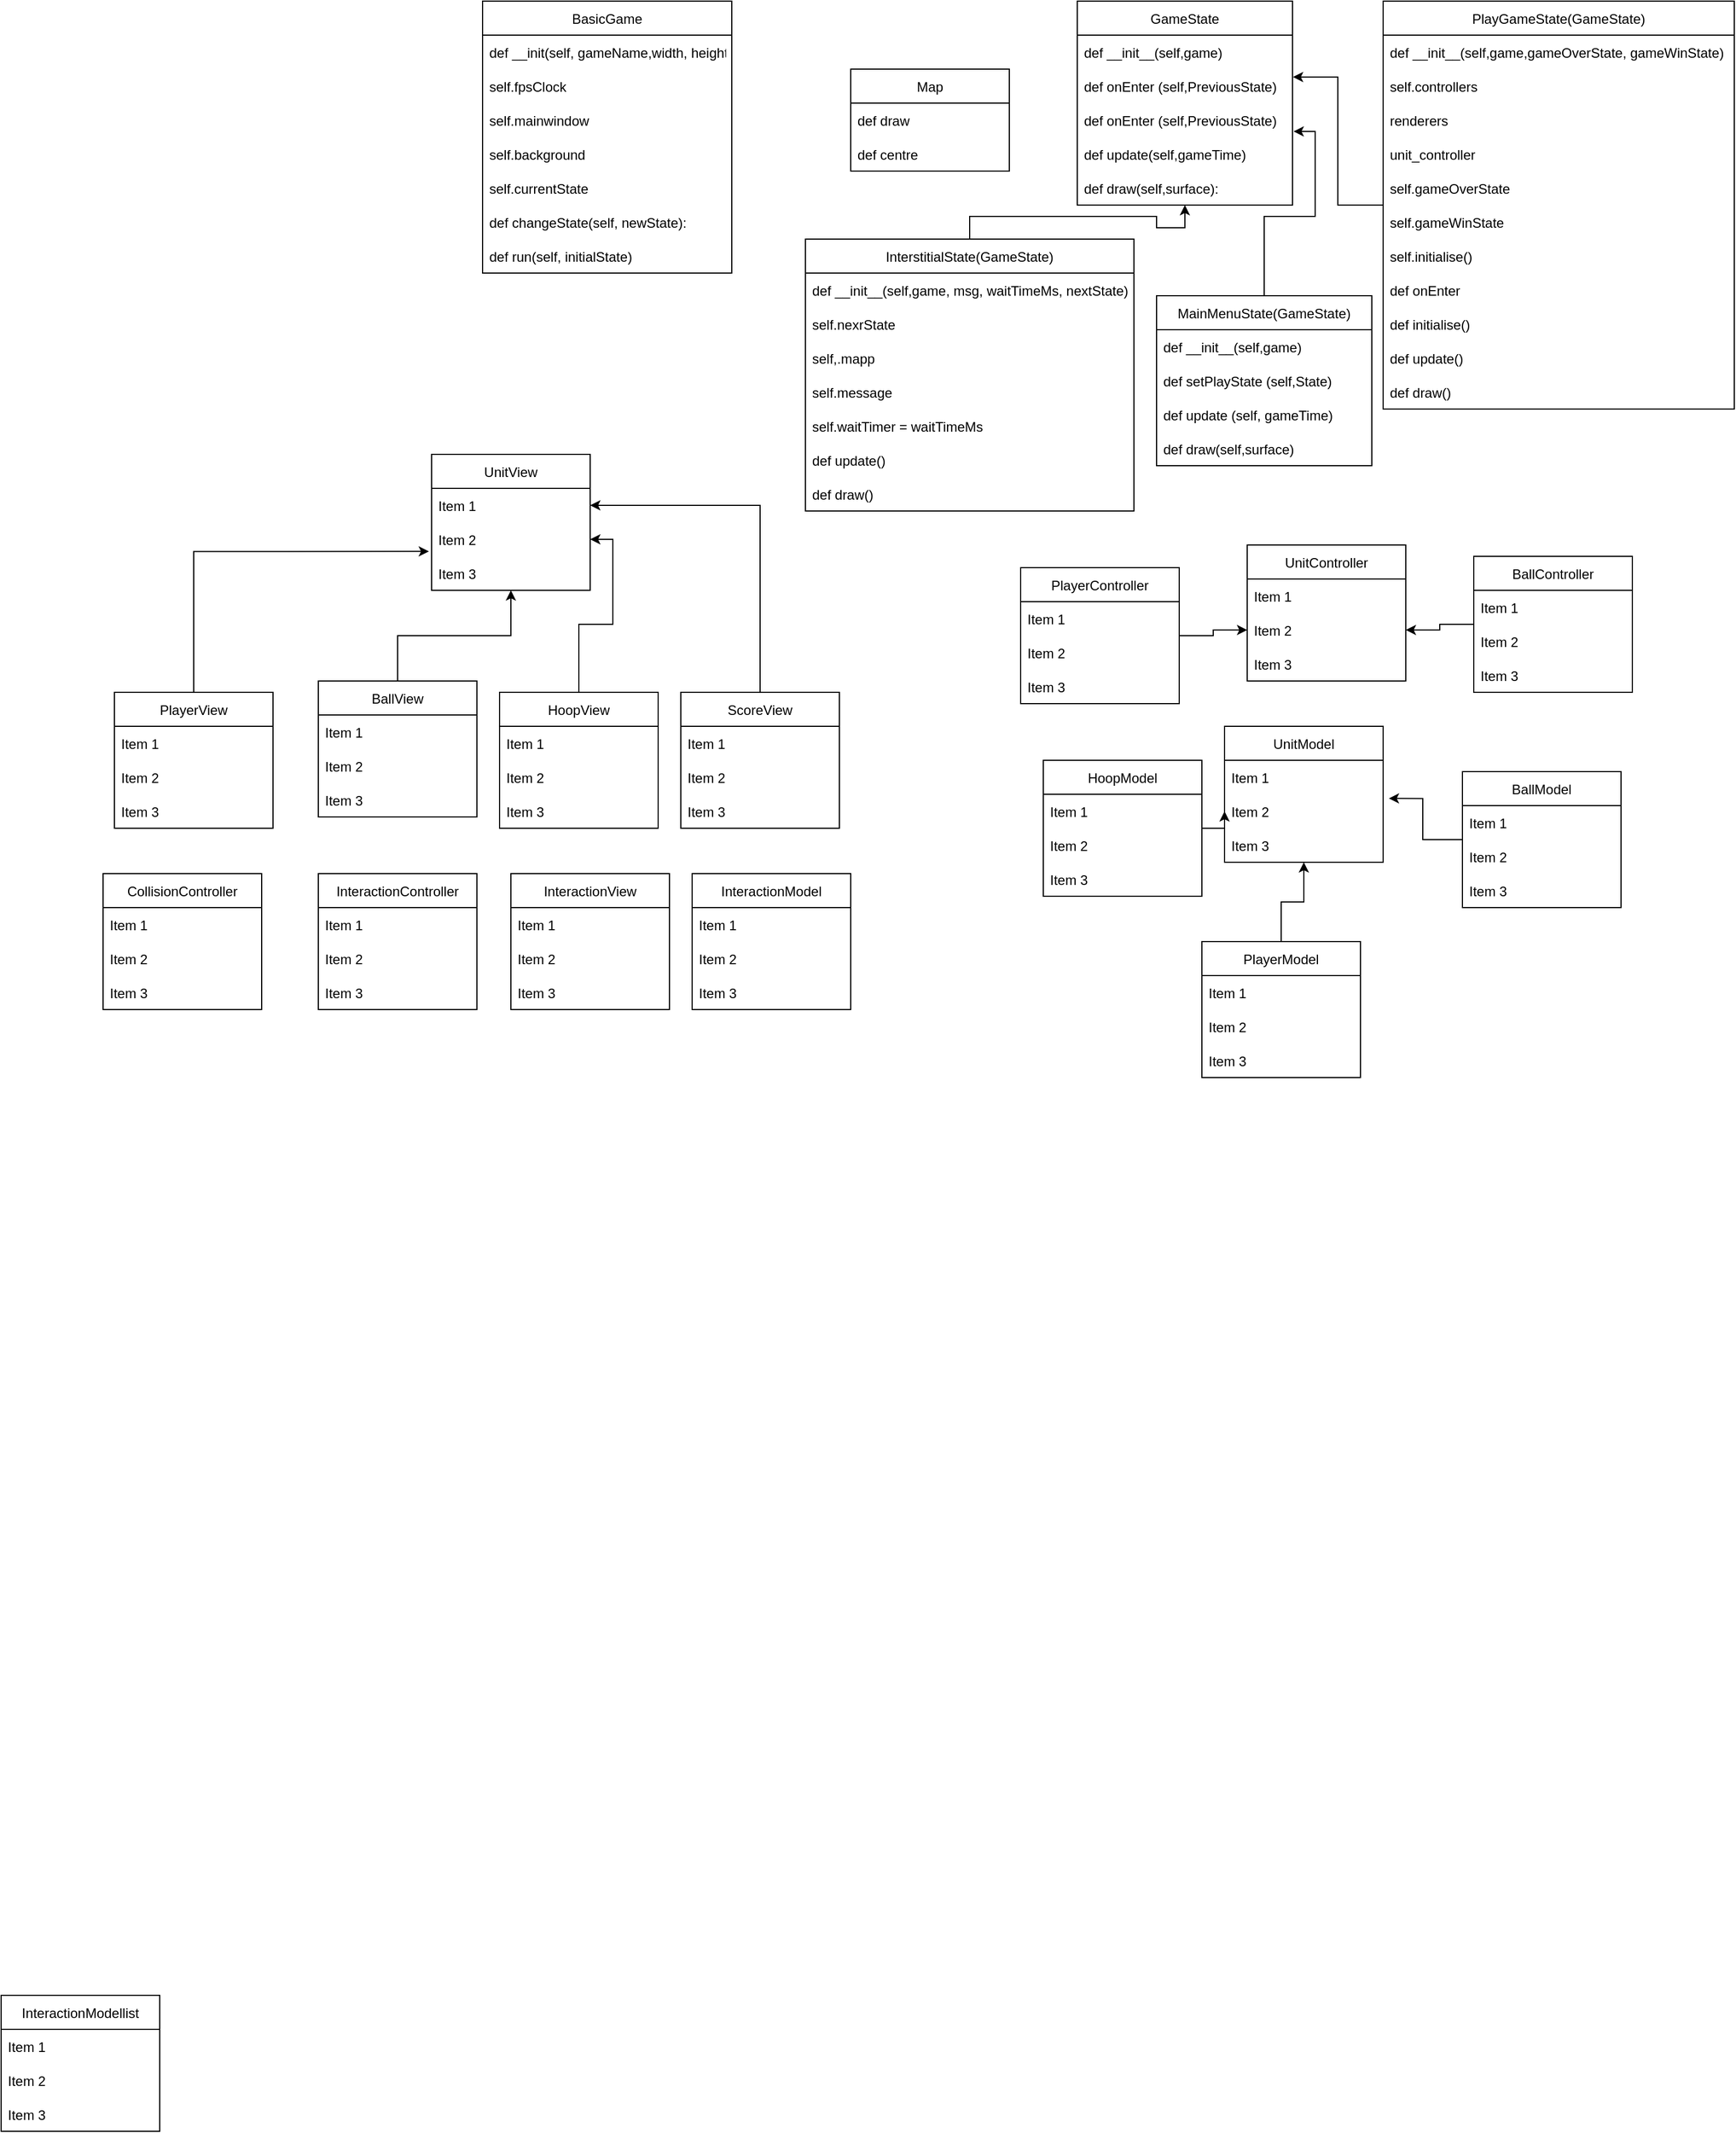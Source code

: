 <mxfile version="16.5.1" type="device"><diagram id="ZOrIu2qwFDWM-bSqF_V3" name="Page-1"><mxGraphModel dx="1342" dy="857" grid="1" gridSize="10" guides="1" tooltips="1" connect="1" arrows="1" fold="1" page="1" pageScale="1" pageWidth="850" pageHeight="1100" math="0" shadow="0"><root><mxCell id="0"/><mxCell id="1" parent="0"/><mxCell id="uZBV1mjDerxTODNkbXW5-1" value="GameState" style="swimlane;fontStyle=0;childLayout=stackLayout;horizontal=1;startSize=30;horizontalStack=0;resizeParent=1;resizeParentMax=0;resizeLast=0;collapsible=1;marginBottom=0;" parent="1" vertex="1"><mxGeometry x="1060" y="30" width="190" height="180" as="geometry"/></mxCell><mxCell id="uZBV1mjDerxTODNkbXW5-2" value="def __init__(self,game)" style="text;strokeColor=none;fillColor=none;align=left;verticalAlign=middle;spacingLeft=4;spacingRight=4;overflow=hidden;points=[[0,0.5],[1,0.5]];portConstraint=eastwest;rotatable=0;" parent="uZBV1mjDerxTODNkbXW5-1" vertex="1"><mxGeometry y="30" width="190" height="30" as="geometry"/></mxCell><mxCell id="uZBV1mjDerxTODNkbXW5-3" value="def onEnter (self,PreviousState)" style="text;strokeColor=none;fillColor=none;align=left;verticalAlign=middle;spacingLeft=4;spacingRight=4;overflow=hidden;points=[[0,0.5],[1,0.5]];portConstraint=eastwest;rotatable=0;" parent="uZBV1mjDerxTODNkbXW5-1" vertex="1"><mxGeometry y="60" width="190" height="30" as="geometry"/></mxCell><mxCell id="uZBV1mjDerxTODNkbXW5-6" value="def onEnter (self,PreviousState)" style="text;strokeColor=none;fillColor=none;align=left;verticalAlign=middle;spacingLeft=4;spacingRight=4;overflow=hidden;points=[[0,0.5],[1,0.5]];portConstraint=eastwest;rotatable=0;" parent="uZBV1mjDerxTODNkbXW5-1" vertex="1"><mxGeometry y="90" width="190" height="30" as="geometry"/></mxCell><mxCell id="uZBV1mjDerxTODNkbXW5-4" value="def update(self,gameTime)" style="text;strokeColor=none;fillColor=none;align=left;verticalAlign=middle;spacingLeft=4;spacingRight=4;overflow=hidden;points=[[0,0.5],[1,0.5]];portConstraint=eastwest;rotatable=0;" parent="uZBV1mjDerxTODNkbXW5-1" vertex="1"><mxGeometry y="120" width="190" height="30" as="geometry"/></mxCell><mxCell id="uZBV1mjDerxTODNkbXW5-7" value="def draw(self,surface):" style="text;strokeColor=none;fillColor=none;align=left;verticalAlign=middle;spacingLeft=4;spacingRight=4;overflow=hidden;points=[[0,0.5],[1,0.5]];portConstraint=eastwest;rotatable=0;" parent="uZBV1mjDerxTODNkbXW5-1" vertex="1"><mxGeometry y="150" width="190" height="30" as="geometry"/></mxCell><mxCell id="uZBV1mjDerxTODNkbXW5-16" value="BasicGame" style="swimlane;fontStyle=0;childLayout=stackLayout;horizontal=1;startSize=30;horizontalStack=0;resizeParent=1;resizeParentMax=0;resizeLast=0;collapsible=1;marginBottom=0;" parent="1" vertex="1"><mxGeometry x="535" y="30" width="220" height="240" as="geometry"/></mxCell><mxCell id="uZBV1mjDerxTODNkbXW5-17" value="def __init(self, gameName,width, height)" style="text;strokeColor=none;fillColor=none;align=left;verticalAlign=middle;spacingLeft=4;spacingRight=4;overflow=hidden;points=[[0,0.5],[1,0.5]];portConstraint=eastwest;rotatable=0;" parent="uZBV1mjDerxTODNkbXW5-16" vertex="1"><mxGeometry y="30" width="220" height="30" as="geometry"/></mxCell><mxCell id="uZBV1mjDerxTODNkbXW5-18" value="self.fpsClock" style="text;strokeColor=none;fillColor=none;align=left;verticalAlign=middle;spacingLeft=4;spacingRight=4;overflow=hidden;points=[[0,0.5],[1,0.5]];portConstraint=eastwest;rotatable=0;" parent="uZBV1mjDerxTODNkbXW5-16" vertex="1"><mxGeometry y="60" width="220" height="30" as="geometry"/></mxCell><mxCell id="uZBV1mjDerxTODNkbXW5-19" value="self.mainwindow" style="text;strokeColor=none;fillColor=none;align=left;verticalAlign=middle;spacingLeft=4;spacingRight=4;overflow=hidden;points=[[0,0.5],[1,0.5]];portConstraint=eastwest;rotatable=0;" parent="uZBV1mjDerxTODNkbXW5-16" vertex="1"><mxGeometry y="90" width="220" height="30" as="geometry"/></mxCell><mxCell id="uZBV1mjDerxTODNkbXW5-21" value="self.background" style="text;strokeColor=none;fillColor=none;align=left;verticalAlign=middle;spacingLeft=4;spacingRight=4;overflow=hidden;points=[[0,0.5],[1,0.5]];portConstraint=eastwest;rotatable=0;" parent="uZBV1mjDerxTODNkbXW5-16" vertex="1"><mxGeometry y="120" width="220" height="30" as="geometry"/></mxCell><mxCell id="uZBV1mjDerxTODNkbXW5-22" value="self.currentState" style="text;strokeColor=none;fillColor=none;align=left;verticalAlign=middle;spacingLeft=4;spacingRight=4;overflow=hidden;points=[[0,0.5],[1,0.5]];portConstraint=eastwest;rotatable=0;" parent="uZBV1mjDerxTODNkbXW5-16" vertex="1"><mxGeometry y="150" width="220" height="30" as="geometry"/></mxCell><mxCell id="uZBV1mjDerxTODNkbXW5-23" value="def changeState(self, newState):" style="text;strokeColor=none;fillColor=none;align=left;verticalAlign=middle;spacingLeft=4;spacingRight=4;overflow=hidden;points=[[0,0.5],[1,0.5]];portConstraint=eastwest;rotatable=0;" parent="uZBV1mjDerxTODNkbXW5-16" vertex="1"><mxGeometry y="180" width="220" height="30" as="geometry"/></mxCell><mxCell id="uZBV1mjDerxTODNkbXW5-24" value="def run(self, initialState)" style="text;strokeColor=none;fillColor=none;align=left;verticalAlign=middle;spacingLeft=4;spacingRight=4;overflow=hidden;points=[[0,0.5],[1,0.5]];portConstraint=eastwest;rotatable=0;" parent="uZBV1mjDerxTODNkbXW5-16" vertex="1"><mxGeometry y="210" width="220" height="30" as="geometry"/></mxCell><mxCell id="uZBV1mjDerxTODNkbXW5-25" value="Map" style="swimlane;fontStyle=0;childLayout=stackLayout;horizontal=1;startSize=30;horizontalStack=0;resizeParent=1;resizeParentMax=0;resizeLast=0;collapsible=1;marginBottom=0;" parent="1" vertex="1"><mxGeometry x="860" y="90" width="140" height="90" as="geometry"/></mxCell><mxCell id="uZBV1mjDerxTODNkbXW5-26" value="def draw" style="text;strokeColor=none;fillColor=none;align=left;verticalAlign=middle;spacingLeft=4;spacingRight=4;overflow=hidden;points=[[0,0.5],[1,0.5]];portConstraint=eastwest;rotatable=0;" parent="uZBV1mjDerxTODNkbXW5-25" vertex="1"><mxGeometry y="30" width="140" height="30" as="geometry"/></mxCell><mxCell id="uZBV1mjDerxTODNkbXW5-27" value="def centre" style="text;strokeColor=none;fillColor=none;align=left;verticalAlign=middle;spacingLeft=4;spacingRight=4;overflow=hidden;points=[[0,0.5],[1,0.5]];portConstraint=eastwest;rotatable=0;" parent="uZBV1mjDerxTODNkbXW5-25" vertex="1"><mxGeometry y="60" width="140" height="30" as="geometry"/></mxCell><mxCell id="uZBV1mjDerxTODNkbXW5-34" style="edgeStyle=orthogonalEdgeStyle;rounded=0;orthogonalLoop=1;jettySize=auto;html=1;" parent="1" source="uZBV1mjDerxTODNkbXW5-29" target="uZBV1mjDerxTODNkbXW5-1" edge="1"><mxGeometry relative="1" as="geometry"/></mxCell><mxCell id="uZBV1mjDerxTODNkbXW5-29" value="InterstitialState(GameState)" style="swimlane;fontStyle=0;childLayout=stackLayout;horizontal=1;startSize=30;horizontalStack=0;resizeParent=1;resizeParentMax=0;resizeLast=0;collapsible=1;marginBottom=0;" parent="1" vertex="1"><mxGeometry x="820" y="240" width="290" height="240" as="geometry"/></mxCell><mxCell id="uZBV1mjDerxTODNkbXW5-30" value="def __init__(self,game, msg, waitTimeMs, nextState):" style="text;strokeColor=none;fillColor=none;align=left;verticalAlign=middle;spacingLeft=4;spacingRight=4;overflow=hidden;points=[[0,0.5],[1,0.5]];portConstraint=eastwest;rotatable=0;" parent="uZBV1mjDerxTODNkbXW5-29" vertex="1"><mxGeometry y="30" width="290" height="30" as="geometry"/></mxCell><mxCell id="uZBV1mjDerxTODNkbXW5-31" value="self.nexrState" style="text;strokeColor=none;fillColor=none;align=left;verticalAlign=middle;spacingLeft=4;spacingRight=4;overflow=hidden;points=[[0,0.5],[1,0.5]];portConstraint=eastwest;rotatable=0;" parent="uZBV1mjDerxTODNkbXW5-29" vertex="1"><mxGeometry y="60" width="290" height="30" as="geometry"/></mxCell><mxCell id="uZBV1mjDerxTODNkbXW5-32" value="self,.mapp" style="text;strokeColor=none;fillColor=none;align=left;verticalAlign=middle;spacingLeft=4;spacingRight=4;overflow=hidden;points=[[0,0.5],[1,0.5]];portConstraint=eastwest;rotatable=0;" parent="uZBV1mjDerxTODNkbXW5-29" vertex="1"><mxGeometry y="90" width="290" height="30" as="geometry"/></mxCell><mxCell id="uZBV1mjDerxTODNkbXW5-35" value="self.message" style="text;strokeColor=none;fillColor=none;align=left;verticalAlign=middle;spacingLeft=4;spacingRight=4;overflow=hidden;points=[[0,0.5],[1,0.5]];portConstraint=eastwest;rotatable=0;" parent="uZBV1mjDerxTODNkbXW5-29" vertex="1"><mxGeometry y="120" width="290" height="30" as="geometry"/></mxCell><mxCell id="uZBV1mjDerxTODNkbXW5-36" value="self.waitTimer = waitTimeMs" style="text;strokeColor=none;fillColor=none;align=left;verticalAlign=middle;spacingLeft=4;spacingRight=4;overflow=hidden;points=[[0,0.5],[1,0.5]];portConstraint=eastwest;rotatable=0;" parent="uZBV1mjDerxTODNkbXW5-29" vertex="1"><mxGeometry y="150" width="290" height="30" as="geometry"/></mxCell><mxCell id="uZBV1mjDerxTODNkbXW5-37" value="def update()" style="text;strokeColor=none;fillColor=none;align=left;verticalAlign=middle;spacingLeft=4;spacingRight=4;overflow=hidden;points=[[0,0.5],[1,0.5]];portConstraint=eastwest;rotatable=0;" parent="uZBV1mjDerxTODNkbXW5-29" vertex="1"><mxGeometry y="180" width="290" height="30" as="geometry"/></mxCell><mxCell id="uZBV1mjDerxTODNkbXW5-38" value="def draw()" style="text;strokeColor=none;fillColor=none;align=left;verticalAlign=middle;spacingLeft=4;spacingRight=4;overflow=hidden;points=[[0,0.5],[1,0.5]];portConstraint=eastwest;rotatable=0;" parent="uZBV1mjDerxTODNkbXW5-29" vertex="1"><mxGeometry y="210" width="290" height="30" as="geometry"/></mxCell><mxCell id="uZBV1mjDerxTODNkbXW5-44" style="edgeStyle=orthogonalEdgeStyle;rounded=0;orthogonalLoop=1;jettySize=auto;html=1;entryX=1.005;entryY=0.833;entryDx=0;entryDy=0;entryPerimeter=0;" parent="1" source="uZBV1mjDerxTODNkbXW5-39" target="uZBV1mjDerxTODNkbXW5-6" edge="1"><mxGeometry relative="1" as="geometry"/></mxCell><mxCell id="uZBV1mjDerxTODNkbXW5-39" value="MainMenuState(GameState)" style="swimlane;fontStyle=0;childLayout=stackLayout;horizontal=1;startSize=30;horizontalStack=0;resizeParent=1;resizeParentMax=0;resizeLast=0;collapsible=1;marginBottom=0;" parent="1" vertex="1"><mxGeometry x="1130" y="290" width="190" height="150" as="geometry"/></mxCell><mxCell id="uZBV1mjDerxTODNkbXW5-40" value="def __init__(self,game)" style="text;strokeColor=none;fillColor=none;align=left;verticalAlign=middle;spacingLeft=4;spacingRight=4;overflow=hidden;points=[[0,0.5],[1,0.5]];portConstraint=eastwest;rotatable=0;" parent="uZBV1mjDerxTODNkbXW5-39" vertex="1"><mxGeometry y="30" width="190" height="30" as="geometry"/></mxCell><mxCell id="uZBV1mjDerxTODNkbXW5-41" value="def setPlayState (self,State)" style="text;strokeColor=none;fillColor=none;align=left;verticalAlign=middle;spacingLeft=4;spacingRight=4;overflow=hidden;points=[[0,0.5],[1,0.5]];portConstraint=eastwest;rotatable=0;" parent="uZBV1mjDerxTODNkbXW5-39" vertex="1"><mxGeometry y="60" width="190" height="30" as="geometry"/></mxCell><mxCell id="uZBV1mjDerxTODNkbXW5-42" value="def update (self, gameTime)" style="text;strokeColor=none;fillColor=none;align=left;verticalAlign=middle;spacingLeft=4;spacingRight=4;overflow=hidden;points=[[0,0.5],[1,0.5]];portConstraint=eastwest;rotatable=0;" parent="uZBV1mjDerxTODNkbXW5-39" vertex="1"><mxGeometry y="90" width="190" height="30" as="geometry"/></mxCell><mxCell id="uZBV1mjDerxTODNkbXW5-43" value="def draw(self,surface)" style="text;strokeColor=none;fillColor=none;align=left;verticalAlign=middle;spacingLeft=4;spacingRight=4;overflow=hidden;points=[[0,0.5],[1,0.5]];portConstraint=eastwest;rotatable=0;" parent="uZBV1mjDerxTODNkbXW5-39" vertex="1"><mxGeometry y="120" width="190" height="30" as="geometry"/></mxCell><mxCell id="uZBV1mjDerxTODNkbXW5-45" value="UnitModel" style="swimlane;fontStyle=0;childLayout=stackLayout;horizontal=1;startSize=30;horizontalStack=0;resizeParent=1;resizeParentMax=0;resizeLast=0;collapsible=1;marginBottom=0;" parent="1" vertex="1"><mxGeometry x="1190" y="670" width="140" height="120" as="geometry"/></mxCell><mxCell id="uZBV1mjDerxTODNkbXW5-46" value="Item 1" style="text;strokeColor=none;fillColor=none;align=left;verticalAlign=middle;spacingLeft=4;spacingRight=4;overflow=hidden;points=[[0,0.5],[1,0.5]];portConstraint=eastwest;rotatable=0;" parent="uZBV1mjDerxTODNkbXW5-45" vertex="1"><mxGeometry y="30" width="140" height="30" as="geometry"/></mxCell><mxCell id="uZBV1mjDerxTODNkbXW5-47" value="Item 2" style="text;strokeColor=none;fillColor=none;align=left;verticalAlign=middle;spacingLeft=4;spacingRight=4;overflow=hidden;points=[[0,0.5],[1,0.5]];portConstraint=eastwest;rotatable=0;" parent="uZBV1mjDerxTODNkbXW5-45" vertex="1"><mxGeometry y="60" width="140" height="30" as="geometry"/></mxCell><mxCell id="uZBV1mjDerxTODNkbXW5-48" value="Item 3" style="text;strokeColor=none;fillColor=none;align=left;verticalAlign=middle;spacingLeft=4;spacingRight=4;overflow=hidden;points=[[0,0.5],[1,0.5]];portConstraint=eastwest;rotatable=0;" parent="uZBV1mjDerxTODNkbXW5-45" vertex="1"><mxGeometry y="90" width="140" height="30" as="geometry"/></mxCell><mxCell id="uZBV1mjDerxTODNkbXW5-63" style="edgeStyle=orthogonalEdgeStyle;rounded=0;orthogonalLoop=1;jettySize=auto;html=1;entryX=1.036;entryY=1.122;entryDx=0;entryDy=0;entryPerimeter=0;" parent="1" source="uZBV1mjDerxTODNkbXW5-49" target="uZBV1mjDerxTODNkbXW5-46" edge="1"><mxGeometry relative="1" as="geometry"/></mxCell><mxCell id="uZBV1mjDerxTODNkbXW5-49" value="BallModel" style="swimlane;fontStyle=0;childLayout=stackLayout;horizontal=1;startSize=30;horizontalStack=0;resizeParent=1;resizeParentMax=0;resizeLast=0;collapsible=1;marginBottom=0;" parent="1" vertex="1"><mxGeometry x="1400" y="710" width="140" height="120" as="geometry"/></mxCell><mxCell id="uZBV1mjDerxTODNkbXW5-50" value="Item 1" style="text;strokeColor=none;fillColor=none;align=left;verticalAlign=middle;spacingLeft=4;spacingRight=4;overflow=hidden;points=[[0,0.5],[1,0.5]];portConstraint=eastwest;rotatable=0;" parent="uZBV1mjDerxTODNkbXW5-49" vertex="1"><mxGeometry y="30" width="140" height="30" as="geometry"/></mxCell><mxCell id="uZBV1mjDerxTODNkbXW5-51" value="Item 2" style="text;strokeColor=none;fillColor=none;align=left;verticalAlign=middle;spacingLeft=4;spacingRight=4;overflow=hidden;points=[[0,0.5],[1,0.5]];portConstraint=eastwest;rotatable=0;" parent="uZBV1mjDerxTODNkbXW5-49" vertex="1"><mxGeometry y="60" width="140" height="30" as="geometry"/></mxCell><mxCell id="uZBV1mjDerxTODNkbXW5-52" value="Item 3" style="text;strokeColor=none;fillColor=none;align=left;verticalAlign=middle;spacingLeft=4;spacingRight=4;overflow=hidden;points=[[0,0.5],[1,0.5]];portConstraint=eastwest;rotatable=0;" parent="uZBV1mjDerxTODNkbXW5-49" vertex="1"><mxGeometry y="90" width="140" height="30" as="geometry"/></mxCell><mxCell id="uZBV1mjDerxTODNkbXW5-62" style="edgeStyle=orthogonalEdgeStyle;rounded=0;orthogonalLoop=1;jettySize=auto;html=1;entryX=1;entryY=0.5;entryDx=0;entryDy=0;" parent="1" source="uZBV1mjDerxTODNkbXW5-53" target="uZBV1mjDerxTODNkbXW5-59" edge="1"><mxGeometry relative="1" as="geometry"/></mxCell><mxCell id="uZBV1mjDerxTODNkbXW5-53" value="BallController" style="swimlane;fontStyle=0;childLayout=stackLayout;horizontal=1;startSize=30;horizontalStack=0;resizeParent=1;resizeParentMax=0;resizeLast=0;collapsible=1;marginBottom=0;" parent="1" vertex="1"><mxGeometry x="1410" y="520" width="140" height="120" as="geometry"/></mxCell><mxCell id="uZBV1mjDerxTODNkbXW5-54" value="Item 1" style="text;strokeColor=none;fillColor=none;align=left;verticalAlign=middle;spacingLeft=4;spacingRight=4;overflow=hidden;points=[[0,0.5],[1,0.5]];portConstraint=eastwest;rotatable=0;" parent="uZBV1mjDerxTODNkbXW5-53" vertex="1"><mxGeometry y="30" width="140" height="30" as="geometry"/></mxCell><mxCell id="uZBV1mjDerxTODNkbXW5-55" value="Item 2" style="text;strokeColor=none;fillColor=none;align=left;verticalAlign=middle;spacingLeft=4;spacingRight=4;overflow=hidden;points=[[0,0.5],[1,0.5]];portConstraint=eastwest;rotatable=0;" parent="uZBV1mjDerxTODNkbXW5-53" vertex="1"><mxGeometry y="60" width="140" height="30" as="geometry"/></mxCell><mxCell id="uZBV1mjDerxTODNkbXW5-56" value="Item 3" style="text;strokeColor=none;fillColor=none;align=left;verticalAlign=middle;spacingLeft=4;spacingRight=4;overflow=hidden;points=[[0,0.5],[1,0.5]];portConstraint=eastwest;rotatable=0;" parent="uZBV1mjDerxTODNkbXW5-53" vertex="1"><mxGeometry y="90" width="140" height="30" as="geometry"/></mxCell><mxCell id="uZBV1mjDerxTODNkbXW5-57" value="UnitController" style="swimlane;fontStyle=0;childLayout=stackLayout;horizontal=1;startSize=30;horizontalStack=0;resizeParent=1;resizeParentMax=0;resizeLast=0;collapsible=1;marginBottom=0;" parent="1" vertex="1"><mxGeometry x="1210" y="510" width="140" height="120" as="geometry"/></mxCell><mxCell id="uZBV1mjDerxTODNkbXW5-58" value="Item 1" style="text;strokeColor=none;fillColor=none;align=left;verticalAlign=middle;spacingLeft=4;spacingRight=4;overflow=hidden;points=[[0,0.5],[1,0.5]];portConstraint=eastwest;rotatable=0;" parent="uZBV1mjDerxTODNkbXW5-57" vertex="1"><mxGeometry y="30" width="140" height="30" as="geometry"/></mxCell><mxCell id="uZBV1mjDerxTODNkbXW5-59" value="Item 2" style="text;strokeColor=none;fillColor=none;align=left;verticalAlign=middle;spacingLeft=4;spacingRight=4;overflow=hidden;points=[[0,0.5],[1,0.5]];portConstraint=eastwest;rotatable=0;" parent="uZBV1mjDerxTODNkbXW5-57" vertex="1"><mxGeometry y="60" width="140" height="30" as="geometry"/></mxCell><mxCell id="uZBV1mjDerxTODNkbXW5-60" value="Item 3" style="text;strokeColor=none;fillColor=none;align=left;verticalAlign=middle;spacingLeft=4;spacingRight=4;overflow=hidden;points=[[0,0.5],[1,0.5]];portConstraint=eastwest;rotatable=0;" parent="uZBV1mjDerxTODNkbXW5-57" vertex="1"><mxGeometry y="90" width="140" height="30" as="geometry"/></mxCell><mxCell id="uZBV1mjDerxTODNkbXW5-68" style="edgeStyle=orthogonalEdgeStyle;rounded=0;orthogonalLoop=1;jettySize=auto;html=1;entryX=0;entryY=0.5;entryDx=0;entryDy=0;" parent="1" source="uZBV1mjDerxTODNkbXW5-64" target="uZBV1mjDerxTODNkbXW5-59" edge="1"><mxGeometry relative="1" as="geometry"/></mxCell><mxCell id="uZBV1mjDerxTODNkbXW5-64" value="PlayerController" style="swimlane;fontStyle=0;childLayout=stackLayout;horizontal=1;startSize=30;horizontalStack=0;resizeParent=1;resizeParentMax=0;resizeLast=0;collapsible=1;marginBottom=0;" parent="1" vertex="1"><mxGeometry x="1010" y="530" width="140" height="120" as="geometry"/></mxCell><mxCell id="uZBV1mjDerxTODNkbXW5-65" value="Item 1" style="text;strokeColor=none;fillColor=none;align=left;verticalAlign=middle;spacingLeft=4;spacingRight=4;overflow=hidden;points=[[0,0.5],[1,0.5]];portConstraint=eastwest;rotatable=0;" parent="uZBV1mjDerxTODNkbXW5-64" vertex="1"><mxGeometry y="30" width="140" height="30" as="geometry"/></mxCell><mxCell id="uZBV1mjDerxTODNkbXW5-66" value="Item 2" style="text;strokeColor=none;fillColor=none;align=left;verticalAlign=middle;spacingLeft=4;spacingRight=4;overflow=hidden;points=[[0,0.5],[1,0.5]];portConstraint=eastwest;rotatable=0;" parent="uZBV1mjDerxTODNkbXW5-64" vertex="1"><mxGeometry y="60" width="140" height="30" as="geometry"/></mxCell><mxCell id="uZBV1mjDerxTODNkbXW5-67" value="Item 3" style="text;strokeColor=none;fillColor=none;align=left;verticalAlign=middle;spacingLeft=4;spacingRight=4;overflow=hidden;points=[[0,0.5],[1,0.5]];portConstraint=eastwest;rotatable=0;" parent="uZBV1mjDerxTODNkbXW5-64" vertex="1"><mxGeometry y="90" width="140" height="30" as="geometry"/></mxCell><mxCell id="uZBV1mjDerxTODNkbXW5-78" style="edgeStyle=orthogonalEdgeStyle;rounded=0;orthogonalLoop=1;jettySize=auto;html=1;" parent="1" source="uZBV1mjDerxTODNkbXW5-73" target="uZBV1mjDerxTODNkbXW5-45" edge="1"><mxGeometry relative="1" as="geometry"/></mxCell><mxCell id="uZBV1mjDerxTODNkbXW5-73" value="PlayerModel" style="swimlane;fontStyle=0;childLayout=stackLayout;horizontal=1;startSize=30;horizontalStack=0;resizeParent=1;resizeParentMax=0;resizeLast=0;collapsible=1;marginBottom=0;" parent="1" vertex="1"><mxGeometry x="1170" y="860" width="140" height="120" as="geometry"/></mxCell><mxCell id="uZBV1mjDerxTODNkbXW5-74" value="Item 1" style="text;strokeColor=none;fillColor=none;align=left;verticalAlign=middle;spacingLeft=4;spacingRight=4;overflow=hidden;points=[[0,0.5],[1,0.5]];portConstraint=eastwest;rotatable=0;" parent="uZBV1mjDerxTODNkbXW5-73" vertex="1"><mxGeometry y="30" width="140" height="30" as="geometry"/></mxCell><mxCell id="uZBV1mjDerxTODNkbXW5-75" value="Item 2" style="text;strokeColor=none;fillColor=none;align=left;verticalAlign=middle;spacingLeft=4;spacingRight=4;overflow=hidden;points=[[0,0.5],[1,0.5]];portConstraint=eastwest;rotatable=0;" parent="uZBV1mjDerxTODNkbXW5-73" vertex="1"><mxGeometry y="60" width="140" height="30" as="geometry"/></mxCell><mxCell id="uZBV1mjDerxTODNkbXW5-76" value="Item 3" style="text;strokeColor=none;fillColor=none;align=left;verticalAlign=middle;spacingLeft=4;spacingRight=4;overflow=hidden;points=[[0,0.5],[1,0.5]];portConstraint=eastwest;rotatable=0;" parent="uZBV1mjDerxTODNkbXW5-73" vertex="1"><mxGeometry y="90" width="140" height="30" as="geometry"/></mxCell><mxCell id="uZBV1mjDerxTODNkbXW5-83" style="edgeStyle=orthogonalEdgeStyle;rounded=0;orthogonalLoop=1;jettySize=auto;html=1;entryX=0;entryY=0.5;entryDx=0;entryDy=0;" parent="1" source="uZBV1mjDerxTODNkbXW5-79" target="uZBV1mjDerxTODNkbXW5-47" edge="1"><mxGeometry relative="1" as="geometry"/></mxCell><mxCell id="uZBV1mjDerxTODNkbXW5-79" value="HoopModel" style="swimlane;fontStyle=0;childLayout=stackLayout;horizontal=1;startSize=30;horizontalStack=0;resizeParent=1;resizeParentMax=0;resizeLast=0;collapsible=1;marginBottom=0;" parent="1" vertex="1"><mxGeometry x="1030" y="700" width="140" height="120" as="geometry"/></mxCell><mxCell id="uZBV1mjDerxTODNkbXW5-80" value="Item 1" style="text;strokeColor=none;fillColor=none;align=left;verticalAlign=middle;spacingLeft=4;spacingRight=4;overflow=hidden;points=[[0,0.5],[1,0.5]];portConstraint=eastwest;rotatable=0;" parent="uZBV1mjDerxTODNkbXW5-79" vertex="1"><mxGeometry y="30" width="140" height="30" as="geometry"/></mxCell><mxCell id="uZBV1mjDerxTODNkbXW5-81" value="Item 2" style="text;strokeColor=none;fillColor=none;align=left;verticalAlign=middle;spacingLeft=4;spacingRight=4;overflow=hidden;points=[[0,0.5],[1,0.5]];portConstraint=eastwest;rotatable=0;" parent="uZBV1mjDerxTODNkbXW5-79" vertex="1"><mxGeometry y="60" width="140" height="30" as="geometry"/></mxCell><mxCell id="uZBV1mjDerxTODNkbXW5-82" value="Item 3" style="text;strokeColor=none;fillColor=none;align=left;verticalAlign=middle;spacingLeft=4;spacingRight=4;overflow=hidden;points=[[0,0.5],[1,0.5]];portConstraint=eastwest;rotatable=0;" parent="uZBV1mjDerxTODNkbXW5-79" vertex="1"><mxGeometry y="90" width="140" height="30" as="geometry"/></mxCell><mxCell id="uZBV1mjDerxTODNkbXW5-84" value="UnitView" style="swimlane;fontStyle=0;childLayout=stackLayout;horizontal=1;startSize=30;horizontalStack=0;resizeParent=1;resizeParentMax=0;resizeLast=0;collapsible=1;marginBottom=0;" parent="1" vertex="1"><mxGeometry x="490" y="430" width="140" height="120" as="geometry"/></mxCell><mxCell id="uZBV1mjDerxTODNkbXW5-85" value="Item 1" style="text;strokeColor=none;fillColor=none;align=left;verticalAlign=middle;spacingLeft=4;spacingRight=4;overflow=hidden;points=[[0,0.5],[1,0.5]];portConstraint=eastwest;rotatable=0;" parent="uZBV1mjDerxTODNkbXW5-84" vertex="1"><mxGeometry y="30" width="140" height="30" as="geometry"/></mxCell><mxCell id="uZBV1mjDerxTODNkbXW5-86" value="Item 2" style="text;strokeColor=none;fillColor=none;align=left;verticalAlign=middle;spacingLeft=4;spacingRight=4;overflow=hidden;points=[[0,0.5],[1,0.5]];portConstraint=eastwest;rotatable=0;" parent="uZBV1mjDerxTODNkbXW5-84" vertex="1"><mxGeometry y="60" width="140" height="30" as="geometry"/></mxCell><mxCell id="uZBV1mjDerxTODNkbXW5-87" value="Item 3" style="text;strokeColor=none;fillColor=none;align=left;verticalAlign=middle;spacingLeft=4;spacingRight=4;overflow=hidden;points=[[0,0.5],[1,0.5]];portConstraint=eastwest;rotatable=0;" parent="uZBV1mjDerxTODNkbXW5-84" vertex="1"><mxGeometry y="90" width="140" height="30" as="geometry"/></mxCell><mxCell id="uZBV1mjDerxTODNkbXW5-102" style="edgeStyle=orthogonalEdgeStyle;rounded=0;orthogonalLoop=1;jettySize=auto;html=1;" parent="1" source="uZBV1mjDerxTODNkbXW5-88" target="uZBV1mjDerxTODNkbXW5-86" edge="1"><mxGeometry relative="1" as="geometry"/></mxCell><mxCell id="uZBV1mjDerxTODNkbXW5-88" value="HoopView" style="swimlane;fontStyle=0;childLayout=stackLayout;horizontal=1;startSize=30;horizontalStack=0;resizeParent=1;resizeParentMax=0;resizeLast=0;collapsible=1;marginBottom=0;" parent="1" vertex="1"><mxGeometry x="550" y="640" width="140" height="120" as="geometry"/></mxCell><mxCell id="uZBV1mjDerxTODNkbXW5-89" value="Item 1" style="text;strokeColor=none;fillColor=none;align=left;verticalAlign=middle;spacingLeft=4;spacingRight=4;overflow=hidden;points=[[0,0.5],[1,0.5]];portConstraint=eastwest;rotatable=0;" parent="uZBV1mjDerxTODNkbXW5-88" vertex="1"><mxGeometry y="30" width="140" height="30" as="geometry"/></mxCell><mxCell id="uZBV1mjDerxTODNkbXW5-90" value="Item 2" style="text;strokeColor=none;fillColor=none;align=left;verticalAlign=middle;spacingLeft=4;spacingRight=4;overflow=hidden;points=[[0,0.5],[1,0.5]];portConstraint=eastwest;rotatable=0;" parent="uZBV1mjDerxTODNkbXW5-88" vertex="1"><mxGeometry y="60" width="140" height="30" as="geometry"/></mxCell><mxCell id="uZBV1mjDerxTODNkbXW5-91" value="Item 3" style="text;strokeColor=none;fillColor=none;align=left;verticalAlign=middle;spacingLeft=4;spacingRight=4;overflow=hidden;points=[[0,0.5],[1,0.5]];portConstraint=eastwest;rotatable=0;" parent="uZBV1mjDerxTODNkbXW5-88" vertex="1"><mxGeometry y="90" width="140" height="30" as="geometry"/></mxCell><mxCell id="uZBV1mjDerxTODNkbXW5-101" style="edgeStyle=orthogonalEdgeStyle;rounded=0;orthogonalLoop=1;jettySize=auto;html=1;" parent="1" source="uZBV1mjDerxTODNkbXW5-92" target="uZBV1mjDerxTODNkbXW5-84" edge="1"><mxGeometry relative="1" as="geometry"/></mxCell><mxCell id="uZBV1mjDerxTODNkbXW5-92" value="BallView" style="swimlane;fontStyle=0;childLayout=stackLayout;horizontal=1;startSize=30;horizontalStack=0;resizeParent=1;resizeParentMax=0;resizeLast=0;collapsible=1;marginBottom=0;" parent="1" vertex="1"><mxGeometry x="390" y="630" width="140" height="120" as="geometry"/></mxCell><mxCell id="uZBV1mjDerxTODNkbXW5-93" value="Item 1" style="text;strokeColor=none;fillColor=none;align=left;verticalAlign=middle;spacingLeft=4;spacingRight=4;overflow=hidden;points=[[0,0.5],[1,0.5]];portConstraint=eastwest;rotatable=0;" parent="uZBV1mjDerxTODNkbXW5-92" vertex="1"><mxGeometry y="30" width="140" height="30" as="geometry"/></mxCell><mxCell id="uZBV1mjDerxTODNkbXW5-94" value="Item 2" style="text;strokeColor=none;fillColor=none;align=left;verticalAlign=middle;spacingLeft=4;spacingRight=4;overflow=hidden;points=[[0,0.5],[1,0.5]];portConstraint=eastwest;rotatable=0;" parent="uZBV1mjDerxTODNkbXW5-92" vertex="1"><mxGeometry y="60" width="140" height="30" as="geometry"/></mxCell><mxCell id="uZBV1mjDerxTODNkbXW5-95" value="Item 3" style="text;strokeColor=none;fillColor=none;align=left;verticalAlign=middle;spacingLeft=4;spacingRight=4;overflow=hidden;points=[[0,0.5],[1,0.5]];portConstraint=eastwest;rotatable=0;" parent="uZBV1mjDerxTODNkbXW5-92" vertex="1"><mxGeometry y="90" width="140" height="30" as="geometry"/></mxCell><mxCell id="uZBV1mjDerxTODNkbXW5-100" style="edgeStyle=orthogonalEdgeStyle;rounded=0;orthogonalLoop=1;jettySize=auto;html=1;entryX=-0.017;entryY=-0.144;entryDx=0;entryDy=0;entryPerimeter=0;" parent="1" source="uZBV1mjDerxTODNkbXW5-96" target="uZBV1mjDerxTODNkbXW5-87" edge="1"><mxGeometry relative="1" as="geometry"/></mxCell><mxCell id="uZBV1mjDerxTODNkbXW5-96" value="PlayerView" style="swimlane;fontStyle=0;childLayout=stackLayout;horizontal=1;startSize=30;horizontalStack=0;resizeParent=1;resizeParentMax=0;resizeLast=0;collapsible=1;marginBottom=0;" parent="1" vertex="1"><mxGeometry x="210" y="640" width="140" height="120" as="geometry"/></mxCell><mxCell id="uZBV1mjDerxTODNkbXW5-97" value="Item 1" style="text;strokeColor=none;fillColor=none;align=left;verticalAlign=middle;spacingLeft=4;spacingRight=4;overflow=hidden;points=[[0,0.5],[1,0.5]];portConstraint=eastwest;rotatable=0;" parent="uZBV1mjDerxTODNkbXW5-96" vertex="1"><mxGeometry y="30" width="140" height="30" as="geometry"/></mxCell><mxCell id="uZBV1mjDerxTODNkbXW5-98" value="Item 2" style="text;strokeColor=none;fillColor=none;align=left;verticalAlign=middle;spacingLeft=4;spacingRight=4;overflow=hidden;points=[[0,0.5],[1,0.5]];portConstraint=eastwest;rotatable=0;" parent="uZBV1mjDerxTODNkbXW5-96" vertex="1"><mxGeometry y="60" width="140" height="30" as="geometry"/></mxCell><mxCell id="uZBV1mjDerxTODNkbXW5-99" value="Item 3" style="text;strokeColor=none;fillColor=none;align=left;verticalAlign=middle;spacingLeft=4;spacingRight=4;overflow=hidden;points=[[0,0.5],[1,0.5]];portConstraint=eastwest;rotatable=0;" parent="uZBV1mjDerxTODNkbXW5-96" vertex="1"><mxGeometry y="90" width="140" height="30" as="geometry"/></mxCell><mxCell id="uZBV1mjDerxTODNkbXW5-115" style="edgeStyle=orthogonalEdgeStyle;rounded=0;orthogonalLoop=1;jettySize=auto;html=1;" parent="1" source="uZBV1mjDerxTODNkbXW5-111" target="uZBV1mjDerxTODNkbXW5-85" edge="1"><mxGeometry relative="1" as="geometry"/></mxCell><mxCell id="uZBV1mjDerxTODNkbXW5-111" value="ScoreView" style="swimlane;fontStyle=0;childLayout=stackLayout;horizontal=1;startSize=30;horizontalStack=0;resizeParent=1;resizeParentMax=0;resizeLast=0;collapsible=1;marginBottom=0;" parent="1" vertex="1"><mxGeometry x="710" y="640" width="140" height="120" as="geometry"/></mxCell><mxCell id="uZBV1mjDerxTODNkbXW5-112" value="Item 1" style="text;strokeColor=none;fillColor=none;align=left;verticalAlign=middle;spacingLeft=4;spacingRight=4;overflow=hidden;points=[[0,0.5],[1,0.5]];portConstraint=eastwest;rotatable=0;" parent="uZBV1mjDerxTODNkbXW5-111" vertex="1"><mxGeometry y="30" width="140" height="30" as="geometry"/></mxCell><mxCell id="uZBV1mjDerxTODNkbXW5-113" value="Item 2" style="text;strokeColor=none;fillColor=none;align=left;verticalAlign=middle;spacingLeft=4;spacingRight=4;overflow=hidden;points=[[0,0.5],[1,0.5]];portConstraint=eastwest;rotatable=0;" parent="uZBV1mjDerxTODNkbXW5-111" vertex="1"><mxGeometry y="60" width="140" height="30" as="geometry"/></mxCell><mxCell id="uZBV1mjDerxTODNkbXW5-114" value="Item 3" style="text;strokeColor=none;fillColor=none;align=left;verticalAlign=middle;spacingLeft=4;spacingRight=4;overflow=hidden;points=[[0,0.5],[1,0.5]];portConstraint=eastwest;rotatable=0;" parent="uZBV1mjDerxTODNkbXW5-111" vertex="1"><mxGeometry y="90" width="140" height="30" as="geometry"/></mxCell><mxCell id="uZBV1mjDerxTODNkbXW5-116" value="CollisionController" style="swimlane;fontStyle=0;childLayout=stackLayout;horizontal=1;startSize=30;horizontalStack=0;resizeParent=1;resizeParentMax=0;resizeLast=0;collapsible=1;marginBottom=0;" parent="1" vertex="1"><mxGeometry x="200" y="800" width="140" height="120" as="geometry"/></mxCell><mxCell id="uZBV1mjDerxTODNkbXW5-117" value="Item 1" style="text;strokeColor=none;fillColor=none;align=left;verticalAlign=middle;spacingLeft=4;spacingRight=4;overflow=hidden;points=[[0,0.5],[1,0.5]];portConstraint=eastwest;rotatable=0;" parent="uZBV1mjDerxTODNkbXW5-116" vertex="1"><mxGeometry y="30" width="140" height="30" as="geometry"/></mxCell><mxCell id="uZBV1mjDerxTODNkbXW5-118" value="Item 2" style="text;strokeColor=none;fillColor=none;align=left;verticalAlign=middle;spacingLeft=4;spacingRight=4;overflow=hidden;points=[[0,0.5],[1,0.5]];portConstraint=eastwest;rotatable=0;" parent="uZBV1mjDerxTODNkbXW5-116" vertex="1"><mxGeometry y="60" width="140" height="30" as="geometry"/></mxCell><mxCell id="uZBV1mjDerxTODNkbXW5-119" value="Item 3" style="text;strokeColor=none;fillColor=none;align=left;verticalAlign=middle;spacingLeft=4;spacingRight=4;overflow=hidden;points=[[0,0.5],[1,0.5]];portConstraint=eastwest;rotatable=0;" parent="uZBV1mjDerxTODNkbXW5-116" vertex="1"><mxGeometry y="90" width="140" height="30" as="geometry"/></mxCell><mxCell id="uZBV1mjDerxTODNkbXW5-120" value="InteractionController" style="swimlane;fontStyle=0;childLayout=stackLayout;horizontal=1;startSize=30;horizontalStack=0;resizeParent=1;resizeParentMax=0;resizeLast=0;collapsible=1;marginBottom=0;" parent="1" vertex="1"><mxGeometry x="390" y="800" width="140" height="120" as="geometry"/></mxCell><mxCell id="uZBV1mjDerxTODNkbXW5-121" value="Item 1" style="text;strokeColor=none;fillColor=none;align=left;verticalAlign=middle;spacingLeft=4;spacingRight=4;overflow=hidden;points=[[0,0.5],[1,0.5]];portConstraint=eastwest;rotatable=0;" parent="uZBV1mjDerxTODNkbXW5-120" vertex="1"><mxGeometry y="30" width="140" height="30" as="geometry"/></mxCell><mxCell id="uZBV1mjDerxTODNkbXW5-122" value="Item 2" style="text;strokeColor=none;fillColor=none;align=left;verticalAlign=middle;spacingLeft=4;spacingRight=4;overflow=hidden;points=[[0,0.5],[1,0.5]];portConstraint=eastwest;rotatable=0;" parent="uZBV1mjDerxTODNkbXW5-120" vertex="1"><mxGeometry y="60" width="140" height="30" as="geometry"/></mxCell><mxCell id="uZBV1mjDerxTODNkbXW5-123" value="Item 3" style="text;strokeColor=none;fillColor=none;align=left;verticalAlign=middle;spacingLeft=4;spacingRight=4;overflow=hidden;points=[[0,0.5],[1,0.5]];portConstraint=eastwest;rotatable=0;" parent="uZBV1mjDerxTODNkbXW5-120" vertex="1"><mxGeometry y="90" width="140" height="30" as="geometry"/></mxCell><mxCell id="uZBV1mjDerxTODNkbXW5-124" value="InteractionView" style="swimlane;fontStyle=0;childLayout=stackLayout;horizontal=1;startSize=30;horizontalStack=0;resizeParent=1;resizeParentMax=0;resizeLast=0;collapsible=1;marginBottom=0;" parent="1" vertex="1"><mxGeometry x="560" y="800" width="140" height="120" as="geometry"/></mxCell><mxCell id="uZBV1mjDerxTODNkbXW5-125" value="Item 1" style="text;strokeColor=none;fillColor=none;align=left;verticalAlign=middle;spacingLeft=4;spacingRight=4;overflow=hidden;points=[[0,0.5],[1,0.5]];portConstraint=eastwest;rotatable=0;" parent="uZBV1mjDerxTODNkbXW5-124" vertex="1"><mxGeometry y="30" width="140" height="30" as="geometry"/></mxCell><mxCell id="uZBV1mjDerxTODNkbXW5-126" value="Item 2" style="text;strokeColor=none;fillColor=none;align=left;verticalAlign=middle;spacingLeft=4;spacingRight=4;overflow=hidden;points=[[0,0.5],[1,0.5]];portConstraint=eastwest;rotatable=0;" parent="uZBV1mjDerxTODNkbXW5-124" vertex="1"><mxGeometry y="60" width="140" height="30" as="geometry"/></mxCell><mxCell id="uZBV1mjDerxTODNkbXW5-127" value="Item 3" style="text;strokeColor=none;fillColor=none;align=left;verticalAlign=middle;spacingLeft=4;spacingRight=4;overflow=hidden;points=[[0,0.5],[1,0.5]];portConstraint=eastwest;rotatable=0;" parent="uZBV1mjDerxTODNkbXW5-124" vertex="1"><mxGeometry y="90" width="140" height="30" as="geometry"/></mxCell><mxCell id="uZBV1mjDerxTODNkbXW5-128" value="InteractionModel" style="swimlane;fontStyle=0;childLayout=stackLayout;horizontal=1;startSize=30;horizontalStack=0;resizeParent=1;resizeParentMax=0;resizeLast=0;collapsible=1;marginBottom=0;" parent="1" vertex="1"><mxGeometry x="720" y="800" width="140" height="120" as="geometry"/></mxCell><mxCell id="uZBV1mjDerxTODNkbXW5-129" value="Item 1" style="text;strokeColor=none;fillColor=none;align=left;verticalAlign=middle;spacingLeft=4;spacingRight=4;overflow=hidden;points=[[0,0.5],[1,0.5]];portConstraint=eastwest;rotatable=0;" parent="uZBV1mjDerxTODNkbXW5-128" vertex="1"><mxGeometry y="30" width="140" height="30" as="geometry"/></mxCell><mxCell id="uZBV1mjDerxTODNkbXW5-130" value="Item 2" style="text;strokeColor=none;fillColor=none;align=left;verticalAlign=middle;spacingLeft=4;spacingRight=4;overflow=hidden;points=[[0,0.5],[1,0.5]];portConstraint=eastwest;rotatable=0;" parent="uZBV1mjDerxTODNkbXW5-128" vertex="1"><mxGeometry y="60" width="140" height="30" as="geometry"/></mxCell><mxCell id="uZBV1mjDerxTODNkbXW5-131" value="Item 3" style="text;strokeColor=none;fillColor=none;align=left;verticalAlign=middle;spacingLeft=4;spacingRight=4;overflow=hidden;points=[[0,0.5],[1,0.5]];portConstraint=eastwest;rotatable=0;" parent="uZBV1mjDerxTODNkbXW5-128" vertex="1"><mxGeometry y="90" width="140" height="30" as="geometry"/></mxCell><mxCell id="uZBV1mjDerxTODNkbXW5-132" value="InteractionModellist" style="swimlane;fontStyle=0;childLayout=stackLayout;horizontal=1;startSize=30;horizontalStack=0;resizeParent=1;resizeParentMax=0;resizeLast=0;collapsible=1;marginBottom=0;" parent="1" vertex="1"><mxGeometry x="110" y="1790" width="140" height="120" as="geometry"/></mxCell><mxCell id="uZBV1mjDerxTODNkbXW5-133" value="Item 1" style="text;strokeColor=none;fillColor=none;align=left;verticalAlign=middle;spacingLeft=4;spacingRight=4;overflow=hidden;points=[[0,0.5],[1,0.5]];portConstraint=eastwest;rotatable=0;" parent="uZBV1mjDerxTODNkbXW5-132" vertex="1"><mxGeometry y="30" width="140" height="30" as="geometry"/></mxCell><mxCell id="uZBV1mjDerxTODNkbXW5-134" value="Item 2" style="text;strokeColor=none;fillColor=none;align=left;verticalAlign=middle;spacingLeft=4;spacingRight=4;overflow=hidden;points=[[0,0.5],[1,0.5]];portConstraint=eastwest;rotatable=0;" parent="uZBV1mjDerxTODNkbXW5-132" vertex="1"><mxGeometry y="60" width="140" height="30" as="geometry"/></mxCell><mxCell id="uZBV1mjDerxTODNkbXW5-135" value="Item 3" style="text;strokeColor=none;fillColor=none;align=left;verticalAlign=middle;spacingLeft=4;spacingRight=4;overflow=hidden;points=[[0,0.5],[1,0.5]];portConstraint=eastwest;rotatable=0;" parent="uZBV1mjDerxTODNkbXW5-132" vertex="1"><mxGeometry y="90" width="140" height="30" as="geometry"/></mxCell><mxCell id="uZBV1mjDerxTODNkbXW5-140" style="edgeStyle=orthogonalEdgeStyle;rounded=0;orthogonalLoop=1;jettySize=auto;html=1;entryX=1.002;entryY=0.233;entryDx=0;entryDy=0;entryPerimeter=0;" parent="1" source="uZBV1mjDerxTODNkbXW5-136" target="uZBV1mjDerxTODNkbXW5-3" edge="1"><mxGeometry relative="1" as="geometry"/></mxCell><mxCell id="uZBV1mjDerxTODNkbXW5-136" value="PlayGameState(GameState)" style="swimlane;fontStyle=0;childLayout=stackLayout;horizontal=1;startSize=30;horizontalStack=0;resizeParent=1;resizeParentMax=0;resizeLast=0;collapsible=1;marginBottom=0;" parent="1" vertex="1"><mxGeometry x="1330" y="30" width="310" height="360" as="geometry"/></mxCell><mxCell id="uZBV1mjDerxTODNkbXW5-137" value="def __init__(self,game,gameOverState, gameWinState)" style="text;strokeColor=none;fillColor=none;align=left;verticalAlign=middle;spacingLeft=4;spacingRight=4;overflow=hidden;points=[[0,0.5],[1,0.5]];portConstraint=eastwest;rotatable=0;" parent="uZBV1mjDerxTODNkbXW5-136" vertex="1"><mxGeometry y="30" width="310" height="30" as="geometry"/></mxCell><mxCell id="uZBV1mjDerxTODNkbXW5-138" value="self.controllers" style="text;strokeColor=none;fillColor=none;align=left;verticalAlign=middle;spacingLeft=4;spacingRight=4;overflow=hidden;points=[[0,0.5],[1,0.5]];portConstraint=eastwest;rotatable=0;" parent="uZBV1mjDerxTODNkbXW5-136" vertex="1"><mxGeometry y="60" width="310" height="30" as="geometry"/></mxCell><mxCell id="uZBV1mjDerxTODNkbXW5-139" value="renderers" style="text;strokeColor=none;fillColor=none;align=left;verticalAlign=middle;spacingLeft=4;spacingRight=4;overflow=hidden;points=[[0,0.5],[1,0.5]];portConstraint=eastwest;rotatable=0;" parent="uZBV1mjDerxTODNkbXW5-136" vertex="1"><mxGeometry y="90" width="310" height="30" as="geometry"/></mxCell><mxCell id="uZBV1mjDerxTODNkbXW5-141" value="unit_controller" style="text;strokeColor=none;fillColor=none;align=left;verticalAlign=middle;spacingLeft=4;spacingRight=4;overflow=hidden;points=[[0,0.5],[1,0.5]];portConstraint=eastwest;rotatable=0;" parent="uZBV1mjDerxTODNkbXW5-136" vertex="1"><mxGeometry y="120" width="310" height="30" as="geometry"/></mxCell><mxCell id="uZBV1mjDerxTODNkbXW5-143" value="self.gameOverState" style="text;strokeColor=none;fillColor=none;align=left;verticalAlign=middle;spacingLeft=4;spacingRight=4;overflow=hidden;points=[[0,0.5],[1,0.5]];portConstraint=eastwest;rotatable=0;" parent="uZBV1mjDerxTODNkbXW5-136" vertex="1"><mxGeometry y="150" width="310" height="30" as="geometry"/></mxCell><mxCell id="uZBV1mjDerxTODNkbXW5-144" value="self.gameWinState" style="text;strokeColor=none;fillColor=none;align=left;verticalAlign=middle;spacingLeft=4;spacingRight=4;overflow=hidden;points=[[0,0.5],[1,0.5]];portConstraint=eastwest;rotatable=0;" parent="uZBV1mjDerxTODNkbXW5-136" vertex="1"><mxGeometry y="180" width="310" height="30" as="geometry"/></mxCell><mxCell id="uZBV1mjDerxTODNkbXW5-145" value="self.initialise()" style="text;strokeColor=none;fillColor=none;align=left;verticalAlign=middle;spacingLeft=4;spacingRight=4;overflow=hidden;points=[[0,0.5],[1,0.5]];portConstraint=eastwest;rotatable=0;" parent="uZBV1mjDerxTODNkbXW5-136" vertex="1"><mxGeometry y="210" width="310" height="30" as="geometry"/></mxCell><mxCell id="uZBV1mjDerxTODNkbXW5-146" value="def onEnter" style="text;strokeColor=none;fillColor=none;align=left;verticalAlign=middle;spacingLeft=4;spacingRight=4;overflow=hidden;points=[[0,0.5],[1,0.5]];portConstraint=eastwest;rotatable=0;" parent="uZBV1mjDerxTODNkbXW5-136" vertex="1"><mxGeometry y="240" width="310" height="30" as="geometry"/></mxCell><mxCell id="uZBV1mjDerxTODNkbXW5-147" value="def initialise()" style="text;strokeColor=none;fillColor=none;align=left;verticalAlign=middle;spacingLeft=4;spacingRight=4;overflow=hidden;points=[[0,0.5],[1,0.5]];portConstraint=eastwest;rotatable=0;" parent="uZBV1mjDerxTODNkbXW5-136" vertex="1"><mxGeometry y="270" width="310" height="30" as="geometry"/></mxCell><mxCell id="uZBV1mjDerxTODNkbXW5-148" value="def update()" style="text;strokeColor=none;fillColor=none;align=left;verticalAlign=middle;spacingLeft=4;spacingRight=4;overflow=hidden;points=[[0,0.5],[1,0.5]];portConstraint=eastwest;rotatable=0;" parent="uZBV1mjDerxTODNkbXW5-136" vertex="1"><mxGeometry y="300" width="310" height="30" as="geometry"/></mxCell><mxCell id="uZBV1mjDerxTODNkbXW5-149" value="def draw()" style="text;strokeColor=none;fillColor=none;align=left;verticalAlign=middle;spacingLeft=4;spacingRight=4;overflow=hidden;points=[[0,0.5],[1,0.5]];portConstraint=eastwest;rotatable=0;" parent="uZBV1mjDerxTODNkbXW5-136" vertex="1"><mxGeometry y="330" width="310" height="30" as="geometry"/></mxCell></root></mxGraphModel></diagram></mxfile>